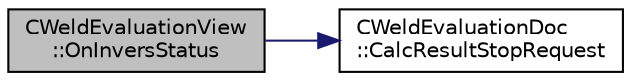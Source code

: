 digraph "CWeldEvaluationView::OnInversStatus"
{
 // LATEX_PDF_SIZE
  edge [fontname="Helvetica",fontsize="10",labelfontname="Helvetica",labelfontsize="10"];
  node [fontname="Helvetica",fontsize="10",shape=record];
  rankdir="LR";
  Node1 [label="CWeldEvaluationView\l::OnInversStatus",height=0.2,width=0.4,color="black", fillcolor="grey75", style="filled", fontcolor="black",tooltip="データ反転状態通知"];
  Node1 -> Node2 [color="midnightblue",fontsize="10",style="solid",fontname="Helvetica"];
  Node2 [label="CWeldEvaluationDoc\l::CalcResultStopRequest",height=0.2,width=0.4,color="black", fillcolor="white", style="filled",URL="$class_c_weld_evaluation_doc.html#a4de63aca3396663c6ca1ff89496e44c0",tooltip="解析処理中止リクエスト"];
}
